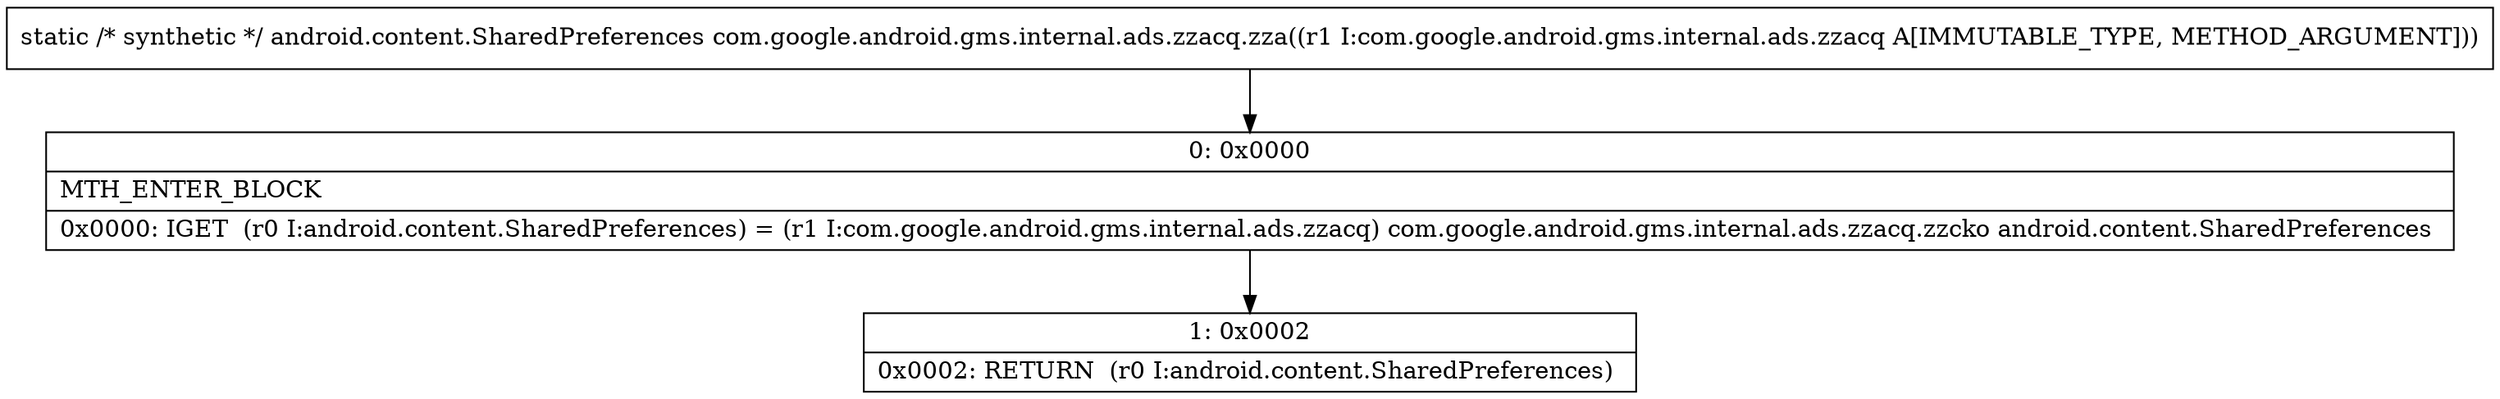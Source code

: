 digraph "CFG forcom.google.android.gms.internal.ads.zzacq.zza(Lcom\/google\/android\/gms\/internal\/ads\/zzacq;)Landroid\/content\/SharedPreferences;" {
Node_0 [shape=record,label="{0\:\ 0x0000|MTH_ENTER_BLOCK\l|0x0000: IGET  (r0 I:android.content.SharedPreferences) = (r1 I:com.google.android.gms.internal.ads.zzacq) com.google.android.gms.internal.ads.zzacq.zzcko android.content.SharedPreferences \l}"];
Node_1 [shape=record,label="{1\:\ 0x0002|0x0002: RETURN  (r0 I:android.content.SharedPreferences) \l}"];
MethodNode[shape=record,label="{static \/* synthetic *\/ android.content.SharedPreferences com.google.android.gms.internal.ads.zzacq.zza((r1 I:com.google.android.gms.internal.ads.zzacq A[IMMUTABLE_TYPE, METHOD_ARGUMENT])) }"];
MethodNode -> Node_0;
Node_0 -> Node_1;
}

